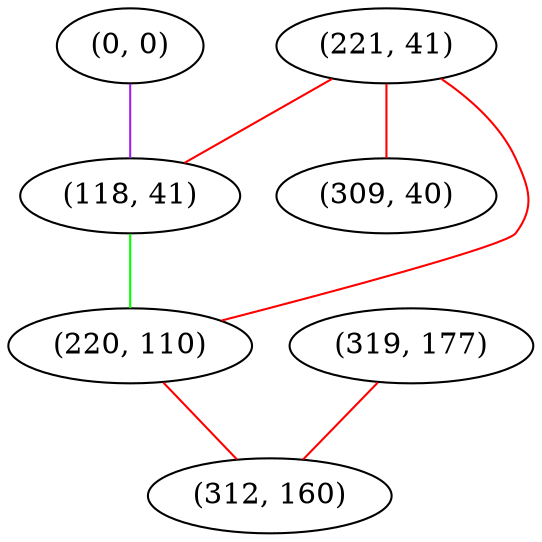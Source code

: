 graph "" {
"(0, 0)";
"(221, 41)";
"(309, 40)";
"(319, 177)";
"(118, 41)";
"(220, 110)";
"(312, 160)";
"(0, 0)" -- "(118, 41)"  [color=purple, key=0, weight=4];
"(221, 41)" -- "(118, 41)"  [color=red, key=0, weight=1];
"(221, 41)" -- "(220, 110)"  [color=red, key=0, weight=1];
"(221, 41)" -- "(309, 40)"  [color=red, key=0, weight=1];
"(319, 177)" -- "(312, 160)"  [color=red, key=0, weight=1];
"(118, 41)" -- "(220, 110)"  [color=green, key=0, weight=2];
"(220, 110)" -- "(312, 160)"  [color=red, key=0, weight=1];
}
